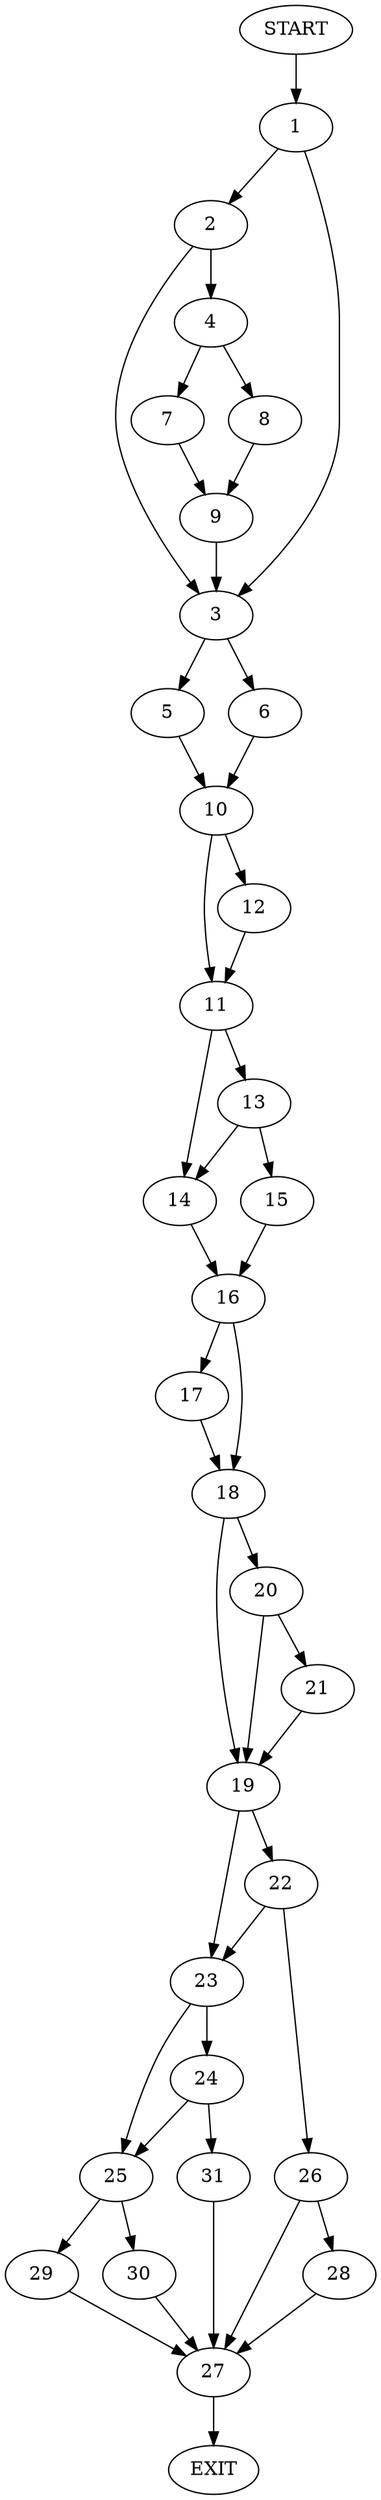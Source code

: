 digraph {
0 [label="START"]
32 [label="EXIT"]
0 -> 1
1 -> 2
1 -> 3
2 -> 4
2 -> 3
3 -> 5
3 -> 6
4 -> 7
4 -> 8
8 -> 9
7 -> 9
9 -> 3
5 -> 10
6 -> 10
10 -> 11
10 -> 12
12 -> 11
11 -> 13
11 -> 14
13 -> 15
13 -> 14
14 -> 16
15 -> 16
16 -> 17
16 -> 18
17 -> 18
18 -> 19
18 -> 20
20 -> 19
20 -> 21
19 -> 22
19 -> 23
21 -> 19
23 -> 24
23 -> 25
22 -> 23
22 -> 26
26 -> 27
26 -> 28
27 -> 32
28 -> 27
25 -> 29
25 -> 30
24 -> 31
24 -> 25
31 -> 27
30 -> 27
29 -> 27
}
